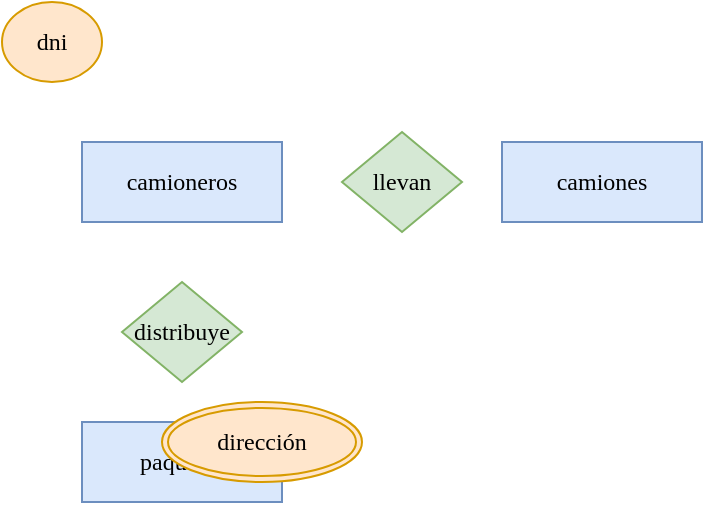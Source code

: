 <mxfile version="22.0.0" type="github">
  <diagram name="Página-1" id="Opim6XYIX0oBZerKUAHw">
    <mxGraphModel dx="1434" dy="795" grid="1" gridSize="10" guides="1" tooltips="1" connect="1" arrows="1" fold="1" page="1" pageScale="1" pageWidth="827" pageHeight="1169" math="0" shadow="0">
      <root>
        <mxCell id="0" />
        <mxCell id="1" parent="0" />
        <mxCell id="idapqEIqcYfDkeXLEMip-1" value="&lt;font face=&quot;Times New Roman&quot;&gt;camiones&lt;/font&gt;" style="whiteSpace=wrap;html=1;align=center;fillColor=#dae8fc;strokeColor=#6c8ebf;" vertex="1" parent="1">
          <mxGeometry x="530" y="260" width="100" height="40" as="geometry" />
        </mxCell>
        <mxCell id="idapqEIqcYfDkeXLEMip-2" value="&lt;font face=&quot;Times New Roman&quot;&gt;paquetes&lt;/font&gt;" style="whiteSpace=wrap;html=1;align=center;fillColor=#dae8fc;strokeColor=#6c8ebf;" vertex="1" parent="1">
          <mxGeometry x="320" y="400" width="100" height="40" as="geometry" />
        </mxCell>
        <mxCell id="idapqEIqcYfDkeXLEMip-3" value="&lt;font face=&quot;Times New Roman&quot;&gt;camioneros&lt;/font&gt;" style="whiteSpace=wrap;html=1;align=center;fillColor=#dae8fc;strokeColor=#6c8ebf;" vertex="1" parent="1">
          <mxGeometry x="320" y="260" width="100" height="40" as="geometry" />
        </mxCell>
        <mxCell id="idapqEIqcYfDkeXLEMip-4" value="&lt;font face=&quot;Times New Roman&quot;&gt;distribuye&lt;/font&gt;" style="shape=rhombus;perimeter=rhombusPerimeter;whiteSpace=wrap;html=1;align=center;fillColor=#d5e8d4;strokeColor=#82b366;" vertex="1" parent="1">
          <mxGeometry x="340" y="330" width="60" height="50" as="geometry" />
        </mxCell>
        <mxCell id="idapqEIqcYfDkeXLEMip-5" value="&lt;font face=&quot;Times New Roman&quot;&gt;llevan&lt;/font&gt;" style="shape=rhombus;perimeter=rhombusPerimeter;whiteSpace=wrap;html=1;align=center;fillColor=#d5e8d4;strokeColor=#82b366;" vertex="1" parent="1">
          <mxGeometry x="450" y="255" width="60" height="50" as="geometry" />
        </mxCell>
        <mxCell id="idapqEIqcYfDkeXLEMip-6" value="&lt;font face=&quot;Times New Roman&quot;&gt;dirección&lt;/font&gt;" style="ellipse;shape=doubleEllipse;margin=3;whiteSpace=wrap;html=1;align=center;fillColor=#ffe6cc;strokeColor=#d79b00;" vertex="1" parent="1">
          <mxGeometry x="360" y="390" width="100" height="40" as="geometry" />
        </mxCell>
        <mxCell id="idapqEIqcYfDkeXLEMip-7" value="&lt;font face=&quot;Times New Roman&quot;&gt;dni&lt;/font&gt;" style="ellipse;whiteSpace=wrap;html=1;align=center;fillColor=#ffe6cc;strokeColor=#d79b00;" vertex="1" parent="1">
          <mxGeometry x="280" y="190" width="50" height="40" as="geometry" />
        </mxCell>
      </root>
    </mxGraphModel>
  </diagram>
</mxfile>
